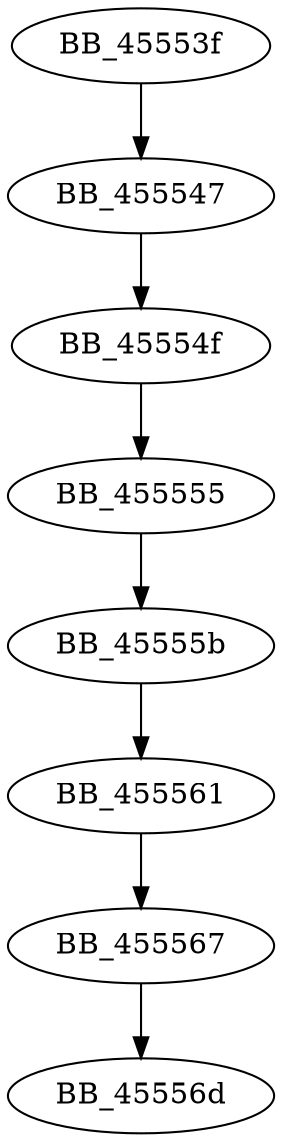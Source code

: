 DiGraph sub_45553F{
BB_45553f->BB_455547
BB_455547->BB_45554f
BB_45554f->BB_455555
BB_455555->BB_45555b
BB_45555b->BB_455561
BB_455561->BB_455567
BB_455567->BB_45556d
}
